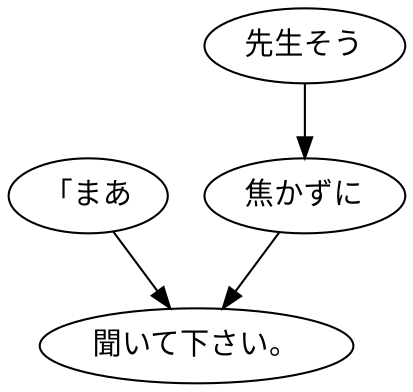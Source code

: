 digraph graph7965 {
	node0 [label="「まあ"];
	node1 [label="先生そう"];
	node2 [label="焦かずに"];
	node3 [label="聞いて下さい。"];
	node0 -> node3;
	node1 -> node2;
	node2 -> node3;
}
